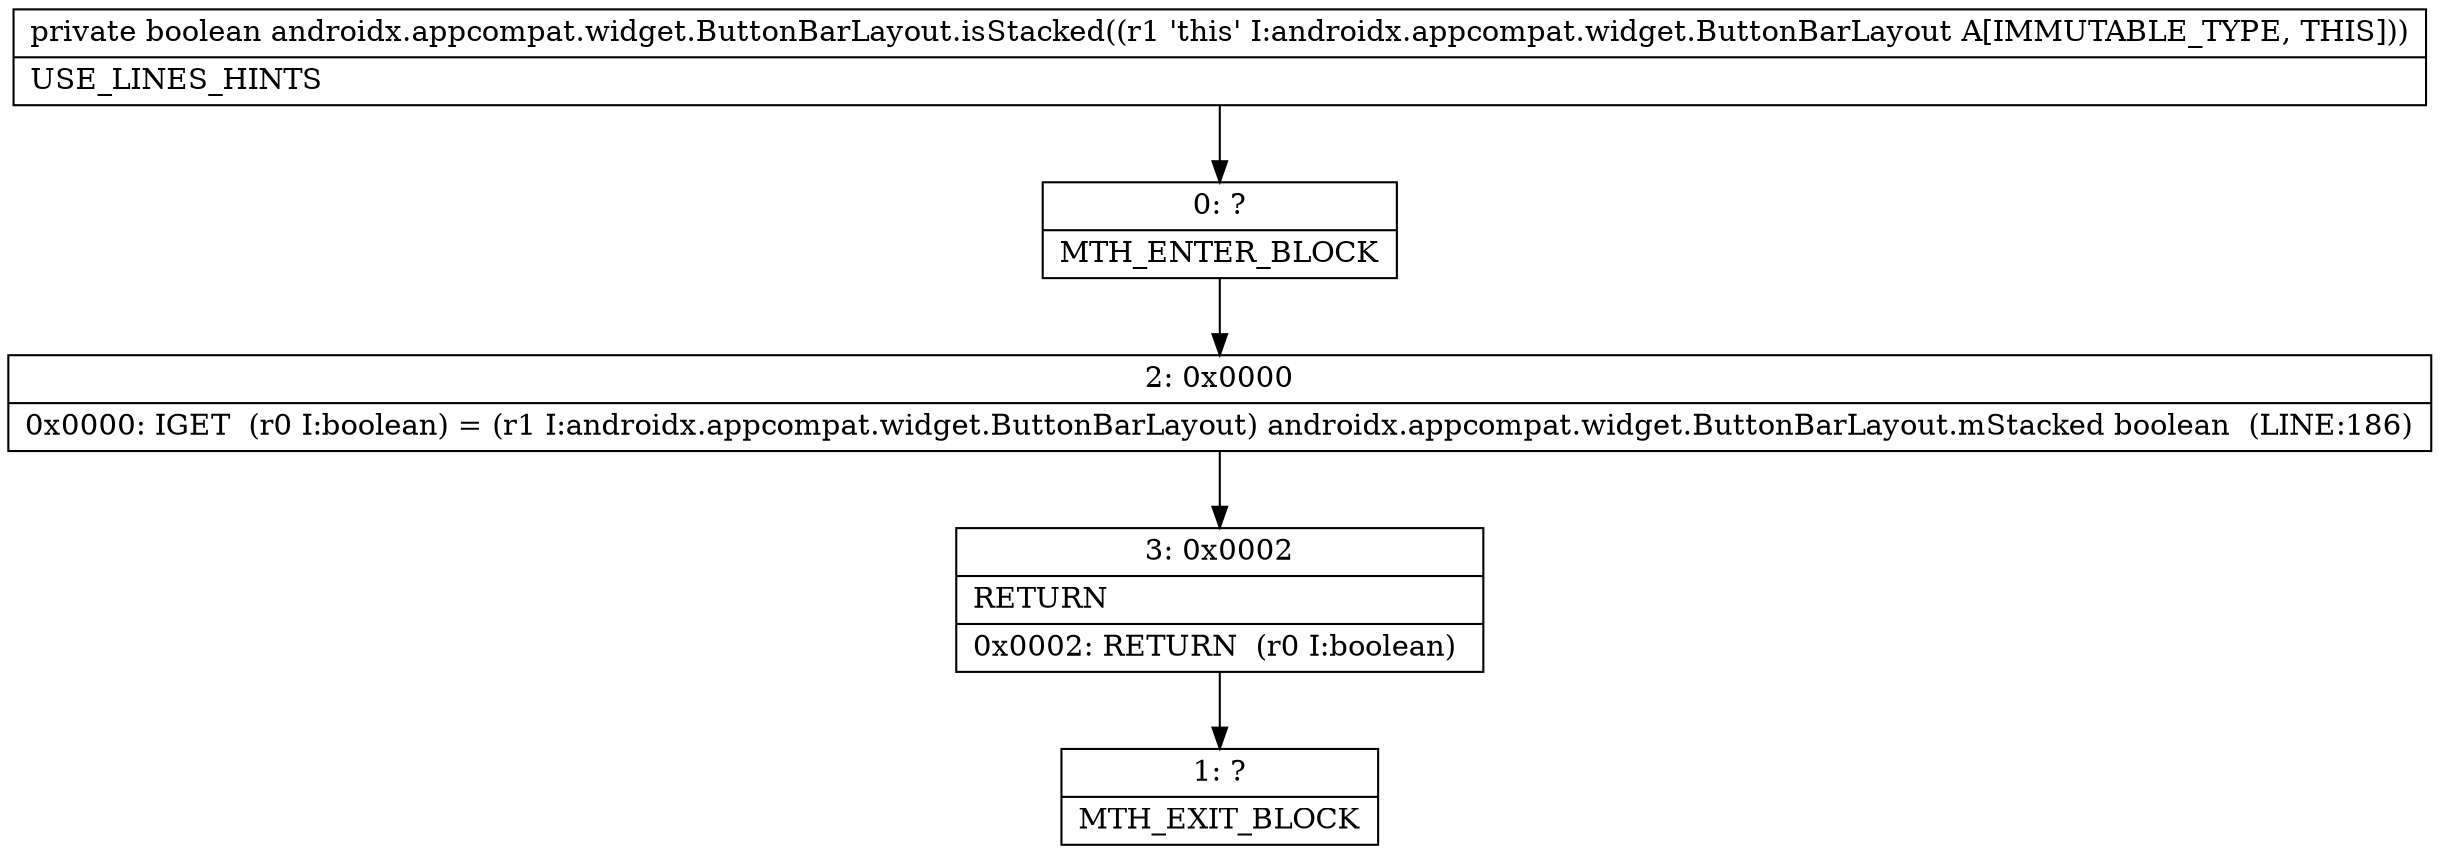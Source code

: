 digraph "CFG forandroidx.appcompat.widget.ButtonBarLayout.isStacked()Z" {
Node_0 [shape=record,label="{0\:\ ?|MTH_ENTER_BLOCK\l}"];
Node_2 [shape=record,label="{2\:\ 0x0000|0x0000: IGET  (r0 I:boolean) = (r1 I:androidx.appcompat.widget.ButtonBarLayout) androidx.appcompat.widget.ButtonBarLayout.mStacked boolean  (LINE:186)\l}"];
Node_3 [shape=record,label="{3\:\ 0x0002|RETURN\l|0x0002: RETURN  (r0 I:boolean) \l}"];
Node_1 [shape=record,label="{1\:\ ?|MTH_EXIT_BLOCK\l}"];
MethodNode[shape=record,label="{private boolean androidx.appcompat.widget.ButtonBarLayout.isStacked((r1 'this' I:androidx.appcompat.widget.ButtonBarLayout A[IMMUTABLE_TYPE, THIS]))  | USE_LINES_HINTS\l}"];
MethodNode -> Node_0;Node_0 -> Node_2;
Node_2 -> Node_3;
Node_3 -> Node_1;
}

